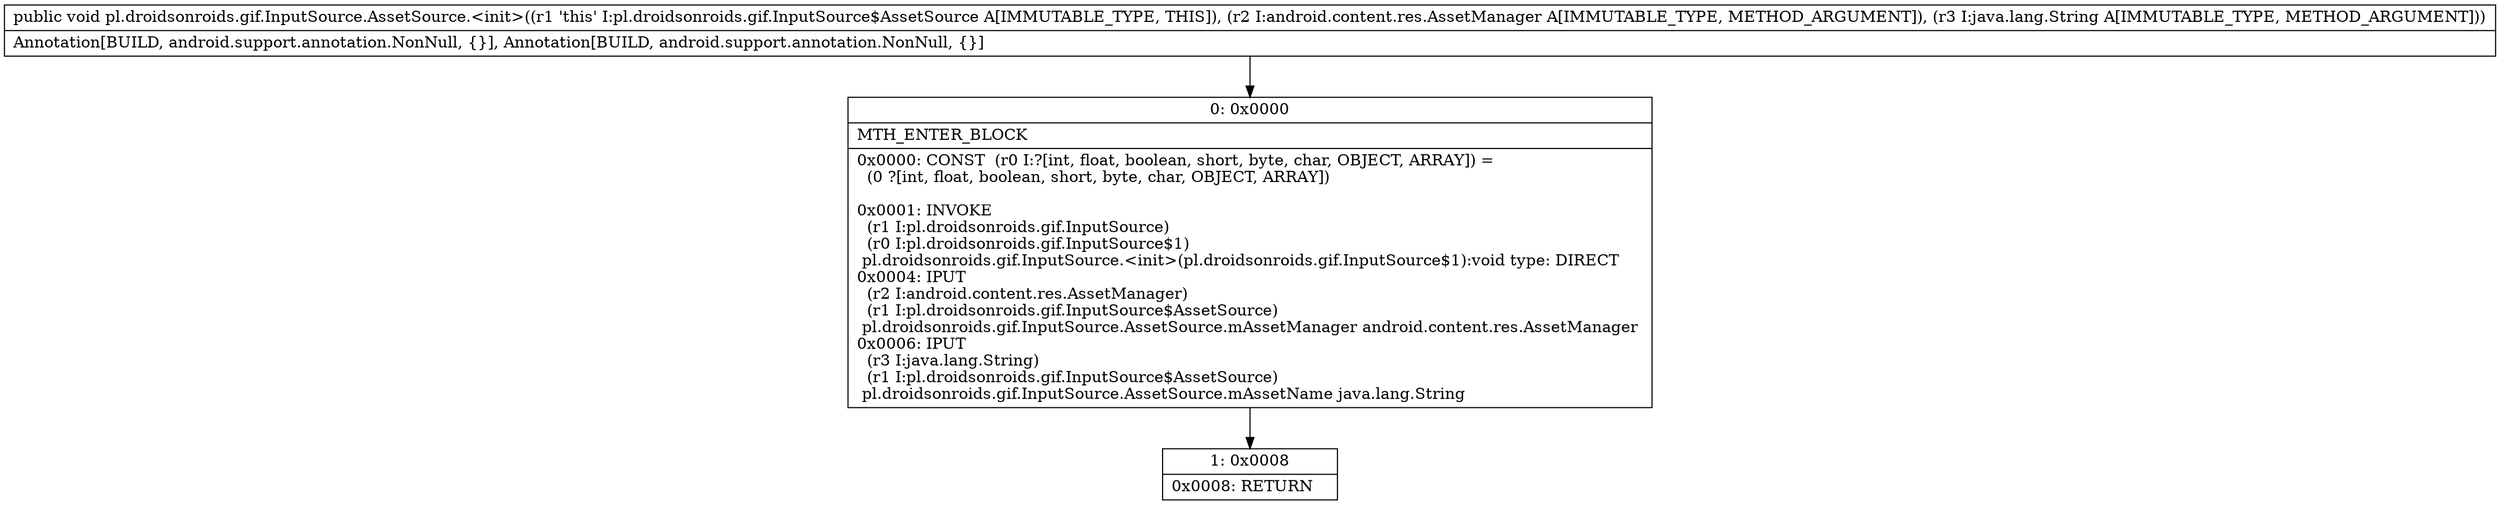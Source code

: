 digraph "CFG forpl.droidsonroids.gif.InputSource.AssetSource.\<init\>(Landroid\/content\/res\/AssetManager;Ljava\/lang\/String;)V" {
Node_0 [shape=record,label="{0\:\ 0x0000|MTH_ENTER_BLOCK\l|0x0000: CONST  (r0 I:?[int, float, boolean, short, byte, char, OBJECT, ARRAY]) = \l  (0 ?[int, float, boolean, short, byte, char, OBJECT, ARRAY])\l \l0x0001: INVOKE  \l  (r1 I:pl.droidsonroids.gif.InputSource)\l  (r0 I:pl.droidsonroids.gif.InputSource$1)\l pl.droidsonroids.gif.InputSource.\<init\>(pl.droidsonroids.gif.InputSource$1):void type: DIRECT \l0x0004: IPUT  \l  (r2 I:android.content.res.AssetManager)\l  (r1 I:pl.droidsonroids.gif.InputSource$AssetSource)\l pl.droidsonroids.gif.InputSource.AssetSource.mAssetManager android.content.res.AssetManager \l0x0006: IPUT  \l  (r3 I:java.lang.String)\l  (r1 I:pl.droidsonroids.gif.InputSource$AssetSource)\l pl.droidsonroids.gif.InputSource.AssetSource.mAssetName java.lang.String \l}"];
Node_1 [shape=record,label="{1\:\ 0x0008|0x0008: RETURN   \l}"];
MethodNode[shape=record,label="{public void pl.droidsonroids.gif.InputSource.AssetSource.\<init\>((r1 'this' I:pl.droidsonroids.gif.InputSource$AssetSource A[IMMUTABLE_TYPE, THIS]), (r2 I:android.content.res.AssetManager A[IMMUTABLE_TYPE, METHOD_ARGUMENT]), (r3 I:java.lang.String A[IMMUTABLE_TYPE, METHOD_ARGUMENT]))  | Annotation[BUILD, android.support.annotation.NonNull, \{\}], Annotation[BUILD, android.support.annotation.NonNull, \{\}]\l}"];
MethodNode -> Node_0;
Node_0 -> Node_1;
}

